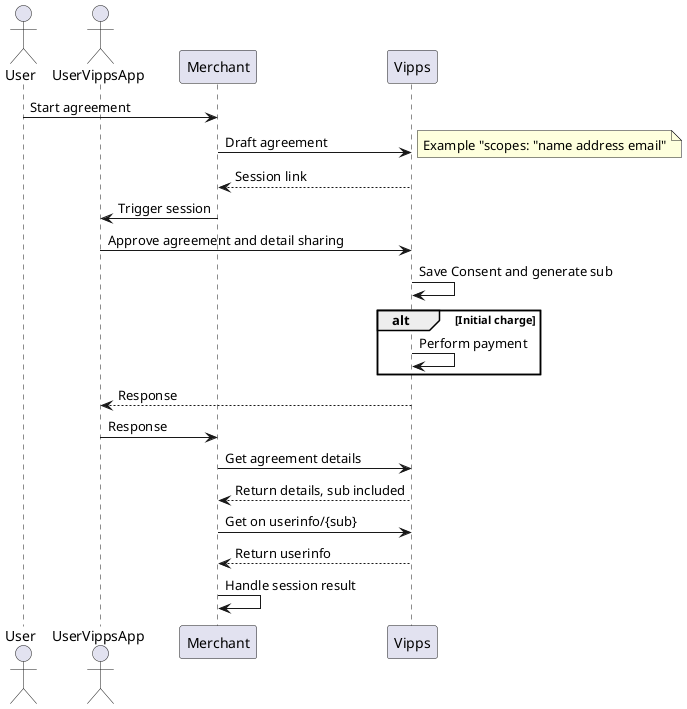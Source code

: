@startuml
Actor User
Actor UserVippsApp
Participant Merchant
Participant Vipps
User -> Merchant : Start agreement
Merchant -> Vipps : Draft agreement
note right
Example "scopes: "name address email"
end note
Vipps --> Merchant : Session link
Merchant -> UserVippsApp : Trigger session
UserVippsApp -> Vipps : Approve agreement and detail sharing
Vipps -> Vipps : Save Consent and generate sub
alt Initial charge
    Vipps -> Vipps : Perform payment
end 
Vipps --> UserVippsApp : Response
UserVippsApp -> Merchant : Response
Merchant -> Vipps : Get agreement details
Vipps --> Merchant : Return details, sub included
Merchant -> Vipps : Get on userinfo/{sub}
Vipps --> Merchant : Return userinfo
Merchant -> Merchant : Handle session result
@enduml